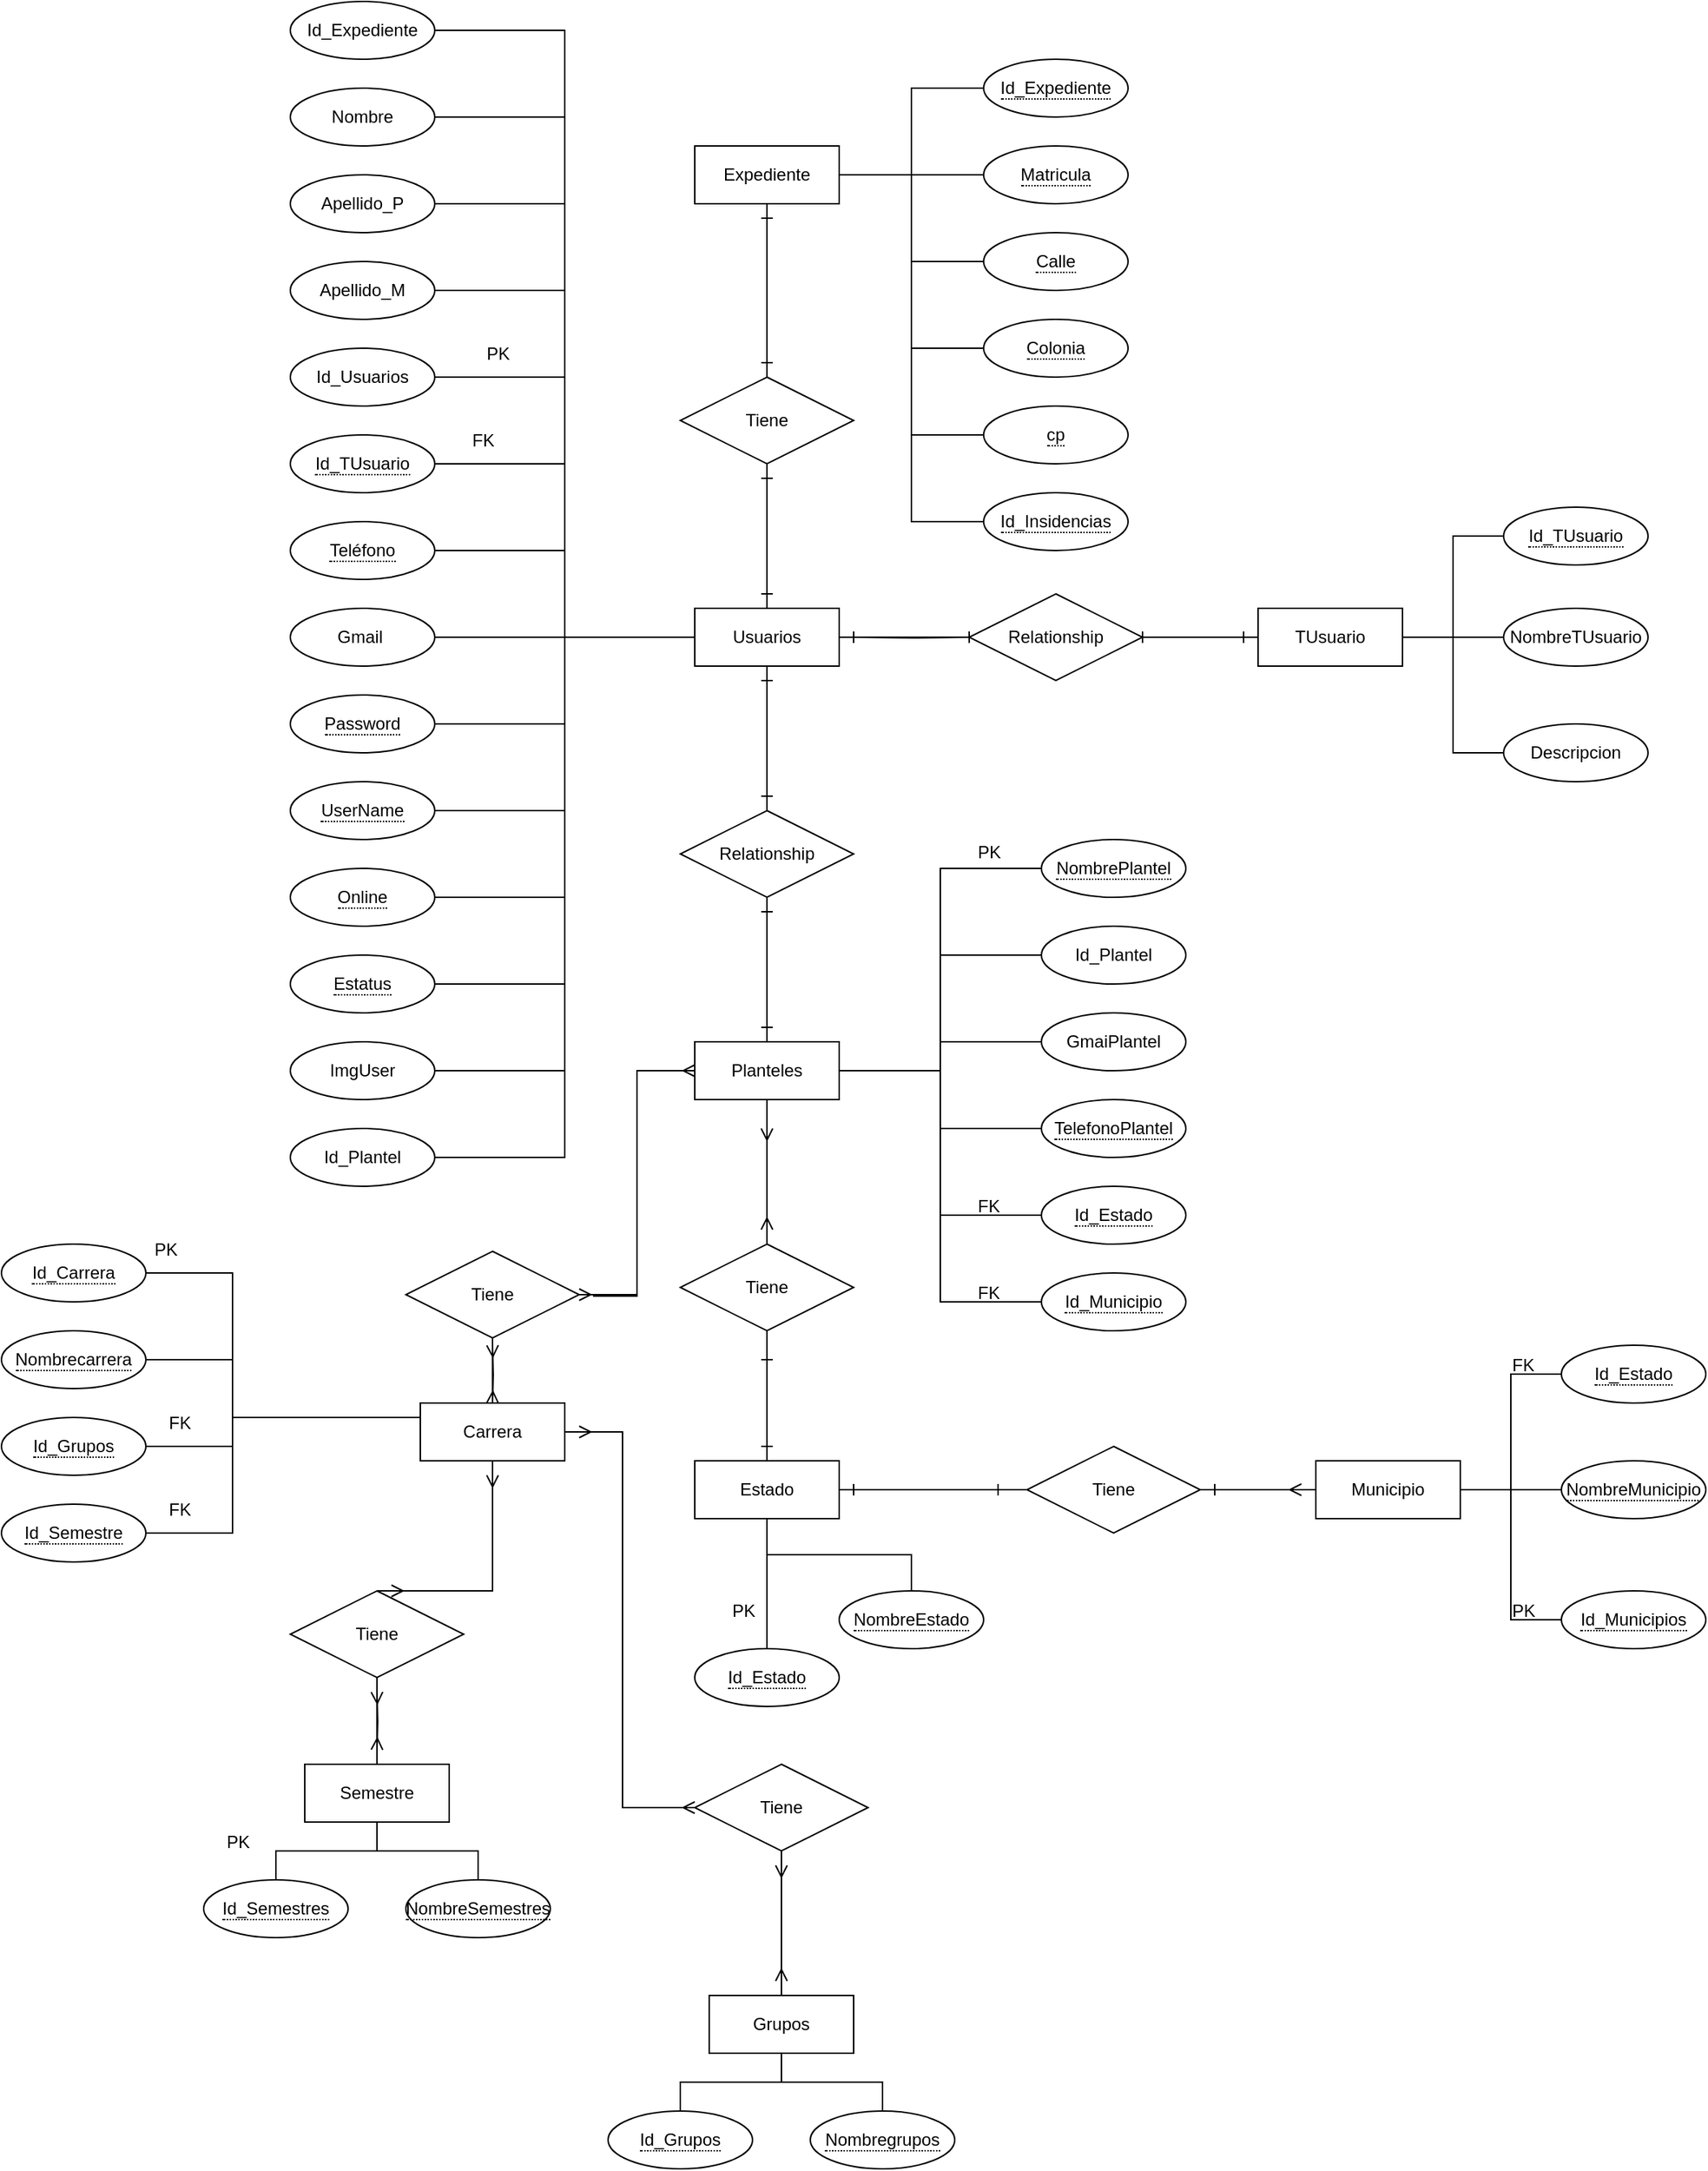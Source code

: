 <mxfile version="22.0.2" type="github">
  <diagram id="R2lEEEUBdFMjLlhIrx00" name="Page-1">
    <mxGraphModel dx="3623" dy="1730" grid="1" gridSize="10" guides="1" tooltips="1" connect="1" arrows="1" fold="1" page="1" pageScale="1" pageWidth="850" pageHeight="1100" math="0" shadow="0" extFonts="Permanent Marker^https://fonts.googleapis.com/css?family=Permanent+Marker">
      <root>
        <mxCell id="0" />
        <mxCell id="1" parent="0" />
        <mxCell id="tC5jLsH4SCuJcFcOVSy3-44" style="edgeStyle=orthogonalEdgeStyle;rounded=0;orthogonalLoop=1;jettySize=auto;html=1;entryX=0;entryY=0.5;entryDx=0;entryDy=0;endArrow=baseDash;endFill=0;startArrow=baseDash;startFill=0;" edge="1" parent="1" target="tC5jLsH4SCuJcFcOVSy3-26">
          <mxGeometry relative="1" as="geometry">
            <mxPoint x="430" y="500" as="sourcePoint" />
          </mxGeometry>
        </mxCell>
        <mxCell id="tC5jLsH4SCuJcFcOVSy3-46" style="edgeStyle=orthogonalEdgeStyle;rounded=0;orthogonalLoop=1;jettySize=auto;html=1;entryX=0;entryY=0.5;entryDx=0;entryDy=0;endArrow=none;endFill=0;" edge="1" parent="1" source="K00CrV7T1o0l6NC6eCEu-1" target="tC5jLsH4SCuJcFcOVSy3-26">
          <mxGeometry relative="1" as="geometry" />
        </mxCell>
        <mxCell id="tC5jLsH4SCuJcFcOVSy3-75" style="edgeStyle=orthogonalEdgeStyle;rounded=0;orthogonalLoop=1;jettySize=auto;html=1;endArrow=baseDash;endFill=0;startArrow=baseDash;startFill=0;" edge="1" parent="1">
          <mxGeometry relative="1" as="geometry">
            <mxPoint x="370" y="610" as="targetPoint" />
            <mxPoint x="370" y="530" as="sourcePoint" />
          </mxGeometry>
        </mxCell>
        <mxCell id="tC5jLsH4SCuJcFcOVSy3-76" style="edgeStyle=orthogonalEdgeStyle;rounded=0;orthogonalLoop=1;jettySize=auto;html=1;entryX=0.5;entryY=0;entryDx=0;entryDy=0;endArrow=none;endFill=0;" edge="1" parent="1" source="K00CrV7T1o0l6NC6eCEu-1" target="tC5jLsH4SCuJcFcOVSy3-57">
          <mxGeometry relative="1" as="geometry" />
        </mxCell>
        <mxCell id="K00CrV7T1o0l6NC6eCEu-1" value="Usuarios" style="whiteSpace=wrap;html=1;align=center;" parent="1" vertex="1">
          <mxGeometry x="320" y="480" width="100" height="40" as="geometry" />
        </mxCell>
        <mxCell id="tC5jLsH4SCuJcFcOVSy3-18" style="edgeStyle=orthogonalEdgeStyle;rounded=0;orthogonalLoop=1;jettySize=auto;html=1;entryX=0;entryY=0.5;entryDx=0;entryDy=0;endArrow=none;endFill=0;" edge="1" parent="1" source="K00CrV7T1o0l6NC6eCEu-5" target="K00CrV7T1o0l6NC6eCEu-1">
          <mxGeometry relative="1" as="geometry" />
        </mxCell>
        <mxCell id="K00CrV7T1o0l6NC6eCEu-5" value="Nombre" style="ellipse;whiteSpace=wrap;html=1;align=center;" parent="1" vertex="1">
          <mxGeometry x="40" y="120" width="100" height="40" as="geometry" />
        </mxCell>
        <mxCell id="tC5jLsH4SCuJcFcOVSy3-10" style="edgeStyle=orthogonalEdgeStyle;rounded=0;orthogonalLoop=1;jettySize=auto;html=1;entryX=0;entryY=0.5;entryDx=0;entryDy=0;endArrow=none;endFill=0;" edge="1" parent="1" source="K00CrV7T1o0l6NC6eCEu-6" target="K00CrV7T1o0l6NC6eCEu-1">
          <mxGeometry relative="1" as="geometry" />
        </mxCell>
        <mxCell id="K00CrV7T1o0l6NC6eCEu-6" value="Apellido_M" style="ellipse;whiteSpace=wrap;html=1;align=center;" parent="1" vertex="1">
          <mxGeometry x="40" y="240" width="100" height="40" as="geometry" />
        </mxCell>
        <mxCell id="tC5jLsH4SCuJcFcOVSy3-9" style="edgeStyle=orthogonalEdgeStyle;rounded=0;orthogonalLoop=1;jettySize=auto;html=1;entryX=0;entryY=0.5;entryDx=0;entryDy=0;endArrow=none;endFill=0;" edge="1" parent="1" source="K00CrV7T1o0l6NC6eCEu-7" target="K00CrV7T1o0l6NC6eCEu-1">
          <mxGeometry relative="1" as="geometry" />
        </mxCell>
        <mxCell id="K00CrV7T1o0l6NC6eCEu-7" value="Apellido_P" style="ellipse;whiteSpace=wrap;html=1;align=center;" parent="1" vertex="1">
          <mxGeometry x="40" y="180" width="100" height="40" as="geometry" />
        </mxCell>
        <mxCell id="tC5jLsH4SCuJcFcOVSy3-5" style="edgeStyle=orthogonalEdgeStyle;rounded=0;orthogonalLoop=1;jettySize=auto;html=1;entryX=0;entryY=0.5;entryDx=0;entryDy=0;endArrow=none;endFill=0;" edge="1" parent="1" source="K00CrV7T1o0l6NC6eCEu-8" target="K00CrV7T1o0l6NC6eCEu-1">
          <mxGeometry relative="1" as="geometry" />
        </mxCell>
        <mxCell id="K00CrV7T1o0l6NC6eCEu-8" value="Id_Usuarios" style="ellipse;whiteSpace=wrap;html=1;align=center;" parent="1" vertex="1">
          <mxGeometry x="40" y="300" width="100" height="40" as="geometry" />
        </mxCell>
        <mxCell id="tC5jLsH4SCuJcFcOVSy3-7" style="edgeStyle=orthogonalEdgeStyle;rounded=0;orthogonalLoop=1;jettySize=auto;html=1;entryX=0;entryY=0.5;entryDx=0;entryDy=0;endArrow=none;endFill=0;" edge="1" parent="1" source="K00CrV7T1o0l6NC6eCEu-11" target="K00CrV7T1o0l6NC6eCEu-1">
          <mxGeometry relative="1" as="geometry" />
        </mxCell>
        <mxCell id="K00CrV7T1o0l6NC6eCEu-11" value="&lt;span style=&quot;border-bottom: 1px dotted&quot;&gt;Id_TUsuario&lt;/span&gt;" style="ellipse;whiteSpace=wrap;html=1;align=center;" parent="1" vertex="1">
          <mxGeometry x="40" y="360" width="100" height="40" as="geometry" />
        </mxCell>
        <mxCell id="tC5jLsH4SCuJcFcOVSy3-11" style="edgeStyle=orthogonalEdgeStyle;rounded=0;orthogonalLoop=1;jettySize=auto;html=1;entryX=0;entryY=0.5;entryDx=0;entryDy=0;endArrow=none;endFill=0;" edge="1" parent="1" source="K00CrV7T1o0l6NC6eCEu-12" target="K00CrV7T1o0l6NC6eCEu-1">
          <mxGeometry relative="1" as="geometry" />
        </mxCell>
        <mxCell id="K00CrV7T1o0l6NC6eCEu-12" value="&lt;span style=&quot;border-bottom: 1px dotted&quot;&gt;Teléfono&lt;/span&gt;" style="ellipse;whiteSpace=wrap;html=1;align=center;" parent="1" vertex="1">
          <mxGeometry x="40" y="420" width="100" height="40" as="geometry" />
        </mxCell>
        <mxCell id="tC5jLsH4SCuJcFcOVSy3-13" style="edgeStyle=orthogonalEdgeStyle;rounded=0;orthogonalLoop=1;jettySize=auto;html=1;entryX=0;entryY=0.5;entryDx=0;entryDy=0;endArrow=none;endFill=0;" edge="1" parent="1" source="K00CrV7T1o0l6NC6eCEu-13" target="K00CrV7T1o0l6NC6eCEu-1">
          <mxGeometry relative="1" as="geometry" />
        </mxCell>
        <mxCell id="K00CrV7T1o0l6NC6eCEu-13" value="&lt;span style=&quot;border-bottom: 1px dotted&quot;&gt;Password&lt;/span&gt;" style="ellipse;whiteSpace=wrap;html=1;align=center;" parent="1" vertex="1">
          <mxGeometry x="40" y="540" width="100" height="40" as="geometry" />
        </mxCell>
        <mxCell id="tC5jLsH4SCuJcFcOVSy3-12" style="edgeStyle=orthogonalEdgeStyle;rounded=0;orthogonalLoop=1;jettySize=auto;html=1;entryX=0;entryY=0.5;entryDx=0;entryDy=0;endArrow=none;endFill=0;" edge="1" parent="1" source="K00CrV7T1o0l6NC6eCEu-14" target="K00CrV7T1o0l6NC6eCEu-1">
          <mxGeometry relative="1" as="geometry" />
        </mxCell>
        <mxCell id="K00CrV7T1o0l6NC6eCEu-14" value="Gmail&amp;nbsp;" style="ellipse;whiteSpace=wrap;html=1;align=center;" parent="1" vertex="1">
          <mxGeometry x="40" y="480" width="100" height="40" as="geometry" />
        </mxCell>
        <mxCell id="tC5jLsH4SCuJcFcOVSy3-15" style="edgeStyle=orthogonalEdgeStyle;rounded=0;orthogonalLoop=1;jettySize=auto;html=1;entryX=0;entryY=0.5;entryDx=0;entryDy=0;endArrow=none;endFill=0;" edge="1" parent="1" source="tC5jLsH4SCuJcFcOVSy3-1" target="K00CrV7T1o0l6NC6eCEu-1">
          <mxGeometry relative="1" as="geometry" />
        </mxCell>
        <mxCell id="tC5jLsH4SCuJcFcOVSy3-1" value="&lt;span style=&quot;border-bottom: 1px dotted&quot;&gt;Online&lt;/span&gt;" style="ellipse;whiteSpace=wrap;html=1;align=center;" vertex="1" parent="1">
          <mxGeometry x="40" y="660" width="100" height="40" as="geometry" />
        </mxCell>
        <mxCell id="tC5jLsH4SCuJcFcOVSy3-14" style="edgeStyle=orthogonalEdgeStyle;rounded=0;orthogonalLoop=1;jettySize=auto;html=1;entryX=0;entryY=0.5;entryDx=0;entryDy=0;endArrow=none;endFill=0;" edge="1" parent="1" source="tC5jLsH4SCuJcFcOVSy3-2" target="K00CrV7T1o0l6NC6eCEu-1">
          <mxGeometry relative="1" as="geometry" />
        </mxCell>
        <mxCell id="tC5jLsH4SCuJcFcOVSy3-2" value="&lt;span style=&quot;border-bottom: 1px dotted&quot;&gt;UserName&lt;/span&gt;" style="ellipse;whiteSpace=wrap;html=1;align=center;" vertex="1" parent="1">
          <mxGeometry x="40" y="600" width="100" height="40" as="geometry" />
        </mxCell>
        <mxCell id="tC5jLsH4SCuJcFcOVSy3-16" style="edgeStyle=orthogonalEdgeStyle;rounded=0;orthogonalLoop=1;jettySize=auto;html=1;entryX=0;entryY=0.5;entryDx=0;entryDy=0;endArrow=none;endFill=0;" edge="1" parent="1" source="tC5jLsH4SCuJcFcOVSy3-3" target="K00CrV7T1o0l6NC6eCEu-1">
          <mxGeometry relative="1" as="geometry" />
        </mxCell>
        <mxCell id="tC5jLsH4SCuJcFcOVSy3-3" value="&lt;span style=&quot;border-bottom: 1px dotted&quot;&gt;Estatus&lt;/span&gt;" style="ellipse;whiteSpace=wrap;html=1;align=center;" vertex="1" parent="1">
          <mxGeometry x="40" y="720" width="100" height="40" as="geometry" />
        </mxCell>
        <mxCell id="tC5jLsH4SCuJcFcOVSy3-17" style="edgeStyle=orthogonalEdgeStyle;rounded=0;orthogonalLoop=1;jettySize=auto;html=1;entryX=0;entryY=0.5;entryDx=0;entryDy=0;endArrow=none;endFill=0;" edge="1" parent="1" source="tC5jLsH4SCuJcFcOVSy3-4" target="K00CrV7T1o0l6NC6eCEu-1">
          <mxGeometry relative="1" as="geometry" />
        </mxCell>
        <mxCell id="tC5jLsH4SCuJcFcOVSy3-4" value="ImgUser" style="ellipse;whiteSpace=wrap;html=1;align=center;" vertex="1" parent="1">
          <mxGeometry x="40" y="780" width="100" height="40" as="geometry" />
        </mxCell>
        <mxCell id="tC5jLsH4SCuJcFcOVSy3-6" value="PK" style="text;strokeColor=none;fillColor=none;spacingLeft=4;spacingRight=4;overflow=hidden;rotatable=0;points=[[0,0.5],[1,0.5]];portConstraint=eastwest;fontSize=12;whiteSpace=wrap;html=1;" vertex="1" parent="1">
          <mxGeometry x="170" y="290" width="40" height="30" as="geometry" />
        </mxCell>
        <mxCell id="tC5jLsH4SCuJcFcOVSy3-8" value="FK" style="text;strokeColor=none;fillColor=none;spacingLeft=4;spacingRight=4;overflow=hidden;rotatable=0;points=[[0,0.5],[1,0.5]];portConstraint=eastwest;fontSize=12;whiteSpace=wrap;html=1;" vertex="1" parent="1">
          <mxGeometry x="160" y="350" width="40" height="30" as="geometry" />
        </mxCell>
        <mxCell id="tC5jLsH4SCuJcFcOVSy3-52" style="edgeStyle=orthogonalEdgeStyle;rounded=0;orthogonalLoop=1;jettySize=auto;html=1;endArrow=none;endFill=0;" edge="1" parent="1" source="tC5jLsH4SCuJcFcOVSy3-19">
          <mxGeometry relative="1" as="geometry">
            <mxPoint x="630" y="500" as="targetPoint" />
          </mxGeometry>
        </mxCell>
        <mxCell id="tC5jLsH4SCuJcFcOVSy3-19" value="TUsuario" style="whiteSpace=wrap;html=1;align=center;" vertex="1" parent="1">
          <mxGeometry x="710" y="480" width="100" height="40" as="geometry" />
        </mxCell>
        <mxCell id="tC5jLsH4SCuJcFcOVSy3-53" style="edgeStyle=orthogonalEdgeStyle;rounded=0;orthogonalLoop=1;jettySize=auto;html=1;entryX=1;entryY=0.5;entryDx=0;entryDy=0;endArrow=none;endFill=0;" edge="1" parent="1" source="tC5jLsH4SCuJcFcOVSy3-20" target="tC5jLsH4SCuJcFcOVSy3-19">
          <mxGeometry relative="1" as="geometry" />
        </mxCell>
        <mxCell id="tC5jLsH4SCuJcFcOVSy3-20" value="&lt;span style=&quot;border-bottom: 1px dotted&quot;&gt;Id_TUsuario&lt;/span&gt;" style="ellipse;whiteSpace=wrap;html=1;align=center;" vertex="1" parent="1">
          <mxGeometry x="880" y="410" width="100" height="40" as="geometry" />
        </mxCell>
        <mxCell id="tC5jLsH4SCuJcFcOVSy3-56" style="edgeStyle=orthogonalEdgeStyle;rounded=0;orthogonalLoop=1;jettySize=auto;html=1;entryX=1;entryY=0.5;entryDx=0;entryDy=0;endArrow=none;endFill=0;" edge="1" parent="1" source="tC5jLsH4SCuJcFcOVSy3-21" target="tC5jLsH4SCuJcFcOVSy3-19">
          <mxGeometry relative="1" as="geometry" />
        </mxCell>
        <mxCell id="tC5jLsH4SCuJcFcOVSy3-21" value="Descripcion" style="ellipse;whiteSpace=wrap;html=1;align=center;" vertex="1" parent="1">
          <mxGeometry x="880" y="560" width="100" height="40" as="geometry" />
        </mxCell>
        <mxCell id="tC5jLsH4SCuJcFcOVSy3-54" style="edgeStyle=orthogonalEdgeStyle;rounded=0;orthogonalLoop=1;jettySize=auto;html=1;endArrow=none;endFill=0;" edge="1" parent="1" source="tC5jLsH4SCuJcFcOVSy3-22">
          <mxGeometry relative="1" as="geometry">
            <mxPoint x="810" y="500" as="targetPoint" />
          </mxGeometry>
        </mxCell>
        <mxCell id="tC5jLsH4SCuJcFcOVSy3-22" value="NombreTUsuario" style="ellipse;whiteSpace=wrap;html=1;align=center;" vertex="1" parent="1">
          <mxGeometry x="880" y="480" width="100" height="40" as="geometry" />
        </mxCell>
        <mxCell id="tC5jLsH4SCuJcFcOVSy3-51" style="edgeStyle=orthogonalEdgeStyle;rounded=0;orthogonalLoop=1;jettySize=auto;html=1;startArrow=baseDash;startFill=0;endArrow=baseDash;endFill=0;" edge="1" parent="1" source="tC5jLsH4SCuJcFcOVSy3-26">
          <mxGeometry relative="1" as="geometry">
            <mxPoint x="700" y="500" as="targetPoint" />
          </mxGeometry>
        </mxCell>
        <mxCell id="tC5jLsH4SCuJcFcOVSy3-26" value="Relationship" style="shape=rhombus;perimeter=rhombusPerimeter;whiteSpace=wrap;html=1;align=center;" vertex="1" parent="1">
          <mxGeometry x="510" y="470" width="120" height="60" as="geometry" />
        </mxCell>
        <mxCell id="tC5jLsH4SCuJcFcOVSy3-31" style="edgeStyle=orthogonalEdgeStyle;rounded=0;orthogonalLoop=1;jettySize=auto;html=1;entryX=0;entryY=0.75;entryDx=0;entryDy=0;endArrow=none;endFill=0;" edge="1" parent="1" source="tC5jLsH4SCuJcFcOVSy3-30" target="K00CrV7T1o0l6NC6eCEu-1">
          <mxGeometry relative="1" as="geometry">
            <Array as="points">
              <mxPoint x="230" y="860" />
              <mxPoint x="230" y="500" />
              <mxPoint x="320" y="500" />
            </Array>
          </mxGeometry>
        </mxCell>
        <mxCell id="tC5jLsH4SCuJcFcOVSy3-30" value="Id_Plantel" style="ellipse;whiteSpace=wrap;html=1;align=center;" vertex="1" parent="1">
          <mxGeometry x="40" y="840" width="100" height="40" as="geometry" />
        </mxCell>
        <mxCell id="tC5jLsH4SCuJcFcOVSy3-65" style="edgeStyle=orthogonalEdgeStyle;rounded=0;orthogonalLoop=1;jettySize=auto;html=1;entryX=1;entryY=0.5;entryDx=0;entryDy=0;endArrow=none;endFill=0;" edge="1" parent="1" source="tC5jLsH4SCuJcFcOVSy3-34" target="tC5jLsH4SCuJcFcOVSy3-36">
          <mxGeometry relative="1" as="geometry" />
        </mxCell>
        <mxCell id="tC5jLsH4SCuJcFcOVSy3-34" value="Id_Plantel" style="ellipse;whiteSpace=wrap;html=1;align=center;" vertex="1" parent="1">
          <mxGeometry x="560" y="700" width="100" height="40" as="geometry" />
        </mxCell>
        <mxCell id="tC5jLsH4SCuJcFcOVSy3-60" style="edgeStyle=orthogonalEdgeStyle;rounded=0;orthogonalLoop=1;jettySize=auto;html=1;entryX=0.5;entryY=1;entryDx=0;entryDy=0;endArrow=none;endFill=0;" edge="1" parent="1" source="tC5jLsH4SCuJcFcOVSy3-36" target="tC5jLsH4SCuJcFcOVSy3-57">
          <mxGeometry relative="1" as="geometry" />
        </mxCell>
        <mxCell id="tC5jLsH4SCuJcFcOVSy3-79" style="edgeStyle=orthogonalEdgeStyle;rounded=0;orthogonalLoop=1;jettySize=auto;html=1;endArrow=ERmany;endFill=0;startArrow=ERmany;startFill=0;" edge="1" parent="1">
          <mxGeometry relative="1" as="geometry">
            <mxPoint x="370" y="910" as="targetPoint" />
            <mxPoint x="370" y="840" as="sourcePoint" />
          </mxGeometry>
        </mxCell>
        <mxCell id="tC5jLsH4SCuJcFcOVSy3-36" value="Planteles" style="whiteSpace=wrap;html=1;align=center;" vertex="1" parent="1">
          <mxGeometry x="320" y="780" width="100" height="40" as="geometry" />
        </mxCell>
        <mxCell id="tC5jLsH4SCuJcFcOVSy3-66" style="edgeStyle=orthogonalEdgeStyle;rounded=0;orthogonalLoop=1;jettySize=auto;html=1;entryX=1;entryY=0.5;entryDx=0;entryDy=0;endArrow=none;endFill=0;" edge="1" parent="1" source="tC5jLsH4SCuJcFcOVSy3-37" target="tC5jLsH4SCuJcFcOVSy3-36">
          <mxGeometry relative="1" as="geometry" />
        </mxCell>
        <mxCell id="tC5jLsH4SCuJcFcOVSy3-37" value="GmaiPlantel" style="ellipse;whiteSpace=wrap;html=1;align=center;" vertex="1" parent="1">
          <mxGeometry x="560" y="760" width="100" height="40" as="geometry" />
        </mxCell>
        <mxCell id="tC5jLsH4SCuJcFcOVSy3-63" style="edgeStyle=orthogonalEdgeStyle;rounded=0;orthogonalLoop=1;jettySize=auto;html=1;entryX=1;entryY=0.5;entryDx=0;entryDy=0;endArrow=none;endFill=0;" edge="1" parent="1" source="tC5jLsH4SCuJcFcOVSy3-38" target="tC5jLsH4SCuJcFcOVSy3-36">
          <mxGeometry relative="1" as="geometry" />
        </mxCell>
        <mxCell id="tC5jLsH4SCuJcFcOVSy3-38" value="&lt;span style=&quot;border-bottom: 1px dotted&quot;&gt;NombrePlantel&lt;/span&gt;" style="ellipse;whiteSpace=wrap;html=1;align=center;" vertex="1" parent="1">
          <mxGeometry x="560" y="640" width="100" height="40" as="geometry" />
        </mxCell>
        <mxCell id="tC5jLsH4SCuJcFcOVSy3-67" style="edgeStyle=orthogonalEdgeStyle;rounded=0;orthogonalLoop=1;jettySize=auto;html=1;entryX=1;entryY=0.5;entryDx=0;entryDy=0;endArrow=none;endFill=0;" edge="1" parent="1" source="tC5jLsH4SCuJcFcOVSy3-40" target="tC5jLsH4SCuJcFcOVSy3-36">
          <mxGeometry relative="1" as="geometry" />
        </mxCell>
        <mxCell id="tC5jLsH4SCuJcFcOVSy3-40" value="&lt;span style=&quot;border-bottom: 1px dotted&quot;&gt;TelefonoPlantel&lt;/span&gt;" style="ellipse;whiteSpace=wrap;html=1;align=center;" vertex="1" parent="1">
          <mxGeometry x="560" y="820" width="100" height="40" as="geometry" />
        </mxCell>
        <mxCell id="tC5jLsH4SCuJcFcOVSy3-68" style="edgeStyle=orthogonalEdgeStyle;rounded=0;orthogonalLoop=1;jettySize=auto;html=1;entryX=1;entryY=0.5;entryDx=0;entryDy=0;endArrow=none;endFill=0;" edge="1" parent="1" source="tC5jLsH4SCuJcFcOVSy3-41" target="tC5jLsH4SCuJcFcOVSy3-36">
          <mxGeometry relative="1" as="geometry" />
        </mxCell>
        <mxCell id="tC5jLsH4SCuJcFcOVSy3-41" value="&lt;span style=&quot;border-bottom: 1px dotted&quot;&gt;Id_Estado&lt;/span&gt;" style="ellipse;whiteSpace=wrap;html=1;align=center;" vertex="1" parent="1">
          <mxGeometry x="560" y="880" width="100" height="40" as="geometry" />
        </mxCell>
        <mxCell id="tC5jLsH4SCuJcFcOVSy3-69" style="edgeStyle=orthogonalEdgeStyle;rounded=0;orthogonalLoop=1;jettySize=auto;html=1;entryX=1;entryY=0.5;entryDx=0;entryDy=0;endArrow=none;endFill=0;" edge="1" parent="1" source="tC5jLsH4SCuJcFcOVSy3-42" target="tC5jLsH4SCuJcFcOVSy3-36">
          <mxGeometry relative="1" as="geometry" />
        </mxCell>
        <mxCell id="tC5jLsH4SCuJcFcOVSy3-42" value="&lt;span style=&quot;border-bottom: 1px dotted&quot;&gt;Id_Municipio&lt;/span&gt;" style="ellipse;whiteSpace=wrap;html=1;align=center;" vertex="1" parent="1">
          <mxGeometry x="560" y="940" width="100" height="40" as="geometry" />
        </mxCell>
        <mxCell id="tC5jLsH4SCuJcFcOVSy3-59" style="edgeStyle=orthogonalEdgeStyle;rounded=0;orthogonalLoop=1;jettySize=auto;html=1;startArrow=baseDash;startFill=0;endArrow=baseDash;endFill=0;" edge="1" parent="1">
          <mxGeometry relative="1" as="geometry">
            <mxPoint x="370" y="690" as="sourcePoint" />
            <mxPoint x="370" y="770" as="targetPoint" />
          </mxGeometry>
        </mxCell>
        <mxCell id="tC5jLsH4SCuJcFcOVSy3-57" value="Relationship" style="shape=rhombus;perimeter=rhombusPerimeter;whiteSpace=wrap;html=1;align=center;" vertex="1" parent="1">
          <mxGeometry x="310" y="620" width="120" height="60" as="geometry" />
        </mxCell>
        <mxCell id="tC5jLsH4SCuJcFcOVSy3-70" value="FK" style="text;strokeColor=none;fillColor=none;spacingLeft=4;spacingRight=4;overflow=hidden;rotatable=0;points=[[0,0.5],[1,0.5]];portConstraint=eastwest;fontSize=12;whiteSpace=wrap;html=1;" vertex="1" parent="1">
          <mxGeometry x="510" y="940" width="40" height="30" as="geometry" />
        </mxCell>
        <mxCell id="tC5jLsH4SCuJcFcOVSy3-71" value="FK" style="text;strokeColor=none;fillColor=none;spacingLeft=4;spacingRight=4;overflow=hidden;rotatable=0;points=[[0,0.5],[1,0.5]];portConstraint=eastwest;fontSize=12;whiteSpace=wrap;html=1;" vertex="1" parent="1">
          <mxGeometry x="510" y="880" width="40" height="30" as="geometry" />
        </mxCell>
        <mxCell id="tC5jLsH4SCuJcFcOVSy3-72" value="PK" style="text;strokeColor=none;fillColor=none;spacingLeft=4;spacingRight=4;overflow=hidden;rotatable=0;points=[[0,0.5],[1,0.5]];portConstraint=eastwest;fontSize=12;whiteSpace=wrap;html=1;" vertex="1" parent="1">
          <mxGeometry x="510" y="635" width="40" height="30" as="geometry" />
        </mxCell>
        <mxCell id="tC5jLsH4SCuJcFcOVSy3-82" style="edgeStyle=orthogonalEdgeStyle;rounded=0;orthogonalLoop=1;jettySize=auto;html=1;endArrow=baseDash;endFill=0;startArrow=baseDash;startFill=0;" edge="1" parent="1">
          <mxGeometry relative="1" as="geometry">
            <mxPoint x="370" y="1060" as="sourcePoint" />
            <mxPoint x="370" y="1000" as="targetPoint" />
          </mxGeometry>
        </mxCell>
        <mxCell id="tC5jLsH4SCuJcFcOVSy3-90" style="edgeStyle=orthogonalEdgeStyle;rounded=0;orthogonalLoop=1;jettySize=auto;html=1;endArrow=baseDash;endFill=0;startArrow=baseDash;startFill=0;" edge="1" parent="1">
          <mxGeometry relative="1" as="geometry">
            <mxPoint x="430" y="1090" as="sourcePoint" />
            <mxPoint x="530" y="1090" as="targetPoint" />
          </mxGeometry>
        </mxCell>
        <mxCell id="tC5jLsH4SCuJcFcOVSy3-77" value="Estado" style="whiteSpace=wrap;html=1;align=center;" vertex="1" parent="1">
          <mxGeometry x="320" y="1070" width="100" height="40" as="geometry" />
        </mxCell>
        <mxCell id="tC5jLsH4SCuJcFcOVSy3-80" style="edgeStyle=orthogonalEdgeStyle;rounded=0;orthogonalLoop=1;jettySize=auto;html=1;entryX=0.5;entryY=1;entryDx=0;entryDy=0;endArrow=none;endFill=0;" edge="1" parent="1" source="tC5jLsH4SCuJcFcOVSy3-78" target="tC5jLsH4SCuJcFcOVSy3-36">
          <mxGeometry relative="1" as="geometry" />
        </mxCell>
        <mxCell id="tC5jLsH4SCuJcFcOVSy3-81" style="edgeStyle=orthogonalEdgeStyle;rounded=0;orthogonalLoop=1;jettySize=auto;html=1;entryX=0.5;entryY=0;entryDx=0;entryDy=0;endArrow=none;endFill=0;" edge="1" parent="1" source="tC5jLsH4SCuJcFcOVSy3-78" target="tC5jLsH4SCuJcFcOVSy3-77">
          <mxGeometry relative="1" as="geometry" />
        </mxCell>
        <mxCell id="tC5jLsH4SCuJcFcOVSy3-78" value="Tiene" style="shape=rhombus;perimeter=rhombusPerimeter;whiteSpace=wrap;html=1;align=center;" vertex="1" parent="1">
          <mxGeometry x="310" y="920" width="120" height="60" as="geometry" />
        </mxCell>
        <mxCell id="tC5jLsH4SCuJcFcOVSy3-87" style="edgeStyle=orthogonalEdgeStyle;rounded=0;orthogonalLoop=1;jettySize=auto;html=1;entryX=0.5;entryY=1;entryDx=0;entryDy=0;endArrow=none;endFill=0;" edge="1" parent="1" source="tC5jLsH4SCuJcFcOVSy3-83" target="tC5jLsH4SCuJcFcOVSy3-77">
          <mxGeometry relative="1" as="geometry" />
        </mxCell>
        <mxCell id="tC5jLsH4SCuJcFcOVSy3-83" value="&lt;span style=&quot;border-bottom: 1px dotted&quot;&gt;NombreEstado&lt;/span&gt;" style="ellipse;whiteSpace=wrap;html=1;align=center;" vertex="1" parent="1">
          <mxGeometry x="420" y="1160" width="100" height="40" as="geometry" />
        </mxCell>
        <mxCell id="tC5jLsH4SCuJcFcOVSy3-86" style="edgeStyle=orthogonalEdgeStyle;rounded=0;orthogonalLoop=1;jettySize=auto;html=1;entryX=0.5;entryY=1;entryDx=0;entryDy=0;endArrow=none;endFill=0;" edge="1" parent="1" source="tC5jLsH4SCuJcFcOVSy3-84" target="tC5jLsH4SCuJcFcOVSy3-77">
          <mxGeometry relative="1" as="geometry" />
        </mxCell>
        <mxCell id="tC5jLsH4SCuJcFcOVSy3-84" value="&lt;span style=&quot;border-bottom: 1px dotted&quot;&gt;Id_Estado&lt;/span&gt;" style="ellipse;whiteSpace=wrap;html=1;align=center;" vertex="1" parent="1">
          <mxGeometry x="320" y="1200" width="100" height="40" as="geometry" />
        </mxCell>
        <mxCell id="tC5jLsH4SCuJcFcOVSy3-89" style="edgeStyle=orthogonalEdgeStyle;rounded=0;orthogonalLoop=1;jettySize=auto;html=1;entryX=1;entryY=0.5;entryDx=0;entryDy=0;endArrow=none;endFill=0;" edge="1" parent="1" source="tC5jLsH4SCuJcFcOVSy3-88" target="tC5jLsH4SCuJcFcOVSy3-77">
          <mxGeometry relative="1" as="geometry" />
        </mxCell>
        <mxCell id="tC5jLsH4SCuJcFcOVSy3-103" style="edgeStyle=orthogonalEdgeStyle;rounded=0;orthogonalLoop=1;jettySize=auto;html=1;entryX=0;entryY=0.5;entryDx=0;entryDy=0;endArrow=none;endFill=0;" edge="1" parent="1" source="tC5jLsH4SCuJcFcOVSy3-88" target="tC5jLsH4SCuJcFcOVSy3-91">
          <mxGeometry relative="1" as="geometry" />
        </mxCell>
        <mxCell id="tC5jLsH4SCuJcFcOVSy3-104" style="edgeStyle=orthogonalEdgeStyle;rounded=0;orthogonalLoop=1;jettySize=auto;html=1;endArrow=ERmany;endFill=0;startArrow=baseDash;startFill=0;" edge="1" parent="1">
          <mxGeometry relative="1" as="geometry">
            <mxPoint x="740" y="1090" as="targetPoint" />
            <mxPoint x="680" y="1090" as="sourcePoint" />
          </mxGeometry>
        </mxCell>
        <mxCell id="tC5jLsH4SCuJcFcOVSy3-88" value="Tiene" style="shape=rhombus;perimeter=rhombusPerimeter;whiteSpace=wrap;html=1;align=center;" vertex="1" parent="1">
          <mxGeometry x="550" y="1060" width="120" height="60" as="geometry" />
        </mxCell>
        <mxCell id="tC5jLsH4SCuJcFcOVSy3-91" value="Municipio" style="whiteSpace=wrap;html=1;align=center;" vertex="1" parent="1">
          <mxGeometry x="750" y="1070" width="100" height="40" as="geometry" />
        </mxCell>
        <mxCell id="tC5jLsH4SCuJcFcOVSy3-98" style="edgeStyle=orthogonalEdgeStyle;rounded=0;orthogonalLoop=1;jettySize=auto;html=1;entryX=1;entryY=0.5;entryDx=0;entryDy=0;endArrow=none;endFill=0;" edge="1" parent="1" source="tC5jLsH4SCuJcFcOVSy3-93" target="tC5jLsH4SCuJcFcOVSy3-91">
          <mxGeometry relative="1" as="geometry" />
        </mxCell>
        <mxCell id="tC5jLsH4SCuJcFcOVSy3-93" value="&lt;span style=&quot;border-bottom: 1px dotted&quot;&gt;Id_Municipios&lt;/span&gt;" style="ellipse;whiteSpace=wrap;html=1;align=center;" vertex="1" parent="1">
          <mxGeometry x="920" y="1160" width="100" height="40" as="geometry" />
        </mxCell>
        <mxCell id="tC5jLsH4SCuJcFcOVSy3-97" style="edgeStyle=orthogonalEdgeStyle;rounded=0;orthogonalLoop=1;jettySize=auto;html=1;entryX=1;entryY=0.5;entryDx=0;entryDy=0;endArrow=none;endFill=0;" edge="1" parent="1" source="tC5jLsH4SCuJcFcOVSy3-94" target="tC5jLsH4SCuJcFcOVSy3-91">
          <mxGeometry relative="1" as="geometry" />
        </mxCell>
        <mxCell id="tC5jLsH4SCuJcFcOVSy3-94" value="&lt;span style=&quot;border-bottom: 1px dotted&quot;&gt;NombreMunicipio&lt;/span&gt;" style="ellipse;whiteSpace=wrap;html=1;align=center;" vertex="1" parent="1">
          <mxGeometry x="920" y="1070" width="100" height="40" as="geometry" />
        </mxCell>
        <mxCell id="tC5jLsH4SCuJcFcOVSy3-96" style="edgeStyle=orthogonalEdgeStyle;rounded=0;orthogonalLoop=1;jettySize=auto;html=1;entryX=1;entryY=0.5;entryDx=0;entryDy=0;endArrow=none;endFill=0;" edge="1" parent="1" source="tC5jLsH4SCuJcFcOVSy3-95" target="tC5jLsH4SCuJcFcOVSy3-91">
          <mxGeometry relative="1" as="geometry" />
        </mxCell>
        <mxCell id="tC5jLsH4SCuJcFcOVSy3-95" value="&lt;span style=&quot;border-bottom: 1px dotted&quot;&gt;Id_Estado&lt;/span&gt;" style="ellipse;whiteSpace=wrap;html=1;align=center;" vertex="1" parent="1">
          <mxGeometry x="920" y="990" width="100" height="40" as="geometry" />
        </mxCell>
        <mxCell id="tC5jLsH4SCuJcFcOVSy3-99" value="FK" style="text;strokeColor=none;fillColor=none;spacingLeft=4;spacingRight=4;overflow=hidden;rotatable=0;points=[[0,0.5],[1,0.5]];portConstraint=eastwest;fontSize=12;whiteSpace=wrap;html=1;" vertex="1" parent="1">
          <mxGeometry x="880" y="990" width="40" height="30" as="geometry" />
        </mxCell>
        <mxCell id="tC5jLsH4SCuJcFcOVSy3-100" value="PK" style="text;strokeColor=none;fillColor=none;spacingLeft=4;spacingRight=4;overflow=hidden;rotatable=0;points=[[0,0.5],[1,0.5]];portConstraint=eastwest;fontSize=12;whiteSpace=wrap;html=1;" vertex="1" parent="1">
          <mxGeometry x="880" y="1160" width="40" height="30" as="geometry" />
        </mxCell>
        <mxCell id="tC5jLsH4SCuJcFcOVSy3-101" value="PK" style="text;strokeColor=none;fillColor=none;spacingLeft=4;spacingRight=4;overflow=hidden;rotatable=0;points=[[0,0.5],[1,0.5]];portConstraint=eastwest;fontSize=12;whiteSpace=wrap;html=1;" vertex="1" parent="1">
          <mxGeometry x="340" y="1160" width="40" height="30" as="geometry" />
        </mxCell>
        <mxCell id="tC5jLsH4SCuJcFcOVSy3-143" style="edgeStyle=orthogonalEdgeStyle;rounded=0;orthogonalLoop=1;jettySize=auto;html=1;entryX=0.5;entryY=1;entryDx=0;entryDy=0;endArrow=none;endFill=0;" edge="1" parent="1" source="tC5jLsH4SCuJcFcOVSy3-105" target="tC5jLsH4SCuJcFcOVSy3-140">
          <mxGeometry relative="1" as="geometry" />
        </mxCell>
        <mxCell id="tC5jLsH4SCuJcFcOVSy3-144" style="edgeStyle=orthogonalEdgeStyle;rounded=0;orthogonalLoop=1;jettySize=auto;html=1;endArrow=ERmany;endFill=0;startArrow=ERmany;startFill=0;" edge="1" parent="1">
          <mxGeometry relative="1" as="geometry">
            <mxPoint x="180" y="1030" as="sourcePoint" />
            <mxPoint x="180" y="990" as="targetPoint" />
          </mxGeometry>
        </mxCell>
        <mxCell id="tC5jLsH4SCuJcFcOVSy3-160" style="edgeStyle=orthogonalEdgeStyle;rounded=0;orthogonalLoop=1;jettySize=auto;html=1;entryX=0;entryY=0.5;entryDx=0;entryDy=0;endArrow=none;endFill=0;" edge="1" parent="1" source="tC5jLsH4SCuJcFcOVSy3-105" target="tC5jLsH4SCuJcFcOVSy3-159">
          <mxGeometry relative="1" as="geometry">
            <Array as="points">
              <mxPoint x="270" y="1050" />
              <mxPoint x="270" y="1310" />
            </Array>
          </mxGeometry>
        </mxCell>
        <mxCell id="tC5jLsH4SCuJcFcOVSy3-167" style="edgeStyle=orthogonalEdgeStyle;rounded=0;orthogonalLoop=1;jettySize=auto;html=1;endArrow=ERmany;endFill=0;startArrow=ERmany;startFill=0;" edge="1" parent="1">
          <mxGeometry relative="1" as="geometry">
            <mxPoint x="240" y="1050" as="sourcePoint" />
            <mxPoint x="320" y="1310" as="targetPoint" />
            <Array as="points">
              <mxPoint x="270" y="1050" />
              <mxPoint x="270" y="1310" />
            </Array>
          </mxGeometry>
        </mxCell>
        <mxCell id="tC5jLsH4SCuJcFcOVSy3-105" value="Carrera" style="whiteSpace=wrap;html=1;align=center;" vertex="1" parent="1">
          <mxGeometry x="130" y="1030" width="100" height="40" as="geometry" />
        </mxCell>
        <mxCell id="tC5jLsH4SCuJcFcOVSy3-112" style="edgeStyle=orthogonalEdgeStyle;rounded=0;orthogonalLoop=1;jettySize=auto;html=1;entryX=0;entryY=0.5;entryDx=0;entryDy=0;endArrow=none;endFill=0;" edge="1" parent="1" source="tC5jLsH4SCuJcFcOVSy3-106" target="tC5jLsH4SCuJcFcOVSy3-105">
          <mxGeometry relative="1" as="geometry">
            <Array as="points">
              <mxPoint y="1060" />
              <mxPoint y="1040" />
            </Array>
          </mxGeometry>
        </mxCell>
        <mxCell id="tC5jLsH4SCuJcFcOVSy3-106" value="&lt;span style=&quot;border-bottom: 1px dotted&quot;&gt;Id_Grupos&lt;/span&gt;" style="ellipse;whiteSpace=wrap;html=1;align=center;" vertex="1" parent="1">
          <mxGeometry x="-160" y="1040" width="100" height="40" as="geometry" />
        </mxCell>
        <mxCell id="tC5jLsH4SCuJcFcOVSy3-111" style="edgeStyle=orthogonalEdgeStyle;rounded=0;orthogonalLoop=1;jettySize=auto;html=1;entryX=0;entryY=0.5;entryDx=0;entryDy=0;endArrow=none;endFill=0;exitX=1;exitY=0.5;exitDx=0;exitDy=0;" edge="1" parent="1" source="tC5jLsH4SCuJcFcOVSy3-107" target="tC5jLsH4SCuJcFcOVSy3-105">
          <mxGeometry relative="1" as="geometry">
            <Array as="points">
              <mxPoint y="1000" />
              <mxPoint y="1040" />
            </Array>
          </mxGeometry>
        </mxCell>
        <mxCell id="tC5jLsH4SCuJcFcOVSy3-107" value="&lt;span style=&quot;border-bottom: 1px dotted&quot;&gt;Nombrecarrera&lt;/span&gt;" style="ellipse;whiteSpace=wrap;html=1;align=center;" vertex="1" parent="1">
          <mxGeometry x="-160" y="980" width="100" height="40" as="geometry" />
        </mxCell>
        <mxCell id="tC5jLsH4SCuJcFcOVSy3-110" style="edgeStyle=orthogonalEdgeStyle;rounded=0;orthogonalLoop=1;jettySize=auto;html=1;entryX=0;entryY=0.5;entryDx=0;entryDy=0;endArrow=none;endFill=0;" edge="1" parent="1" source="tC5jLsH4SCuJcFcOVSy3-108" target="tC5jLsH4SCuJcFcOVSy3-105">
          <mxGeometry relative="1" as="geometry">
            <Array as="points">
              <mxPoint y="940" />
              <mxPoint y="1040" />
            </Array>
          </mxGeometry>
        </mxCell>
        <mxCell id="tC5jLsH4SCuJcFcOVSy3-108" value="&lt;span style=&quot;border-bottom: 1px dotted&quot;&gt;Id_Carrera&lt;/span&gt;" style="ellipse;whiteSpace=wrap;html=1;align=center;" vertex="1" parent="1">
          <mxGeometry x="-160" y="920" width="100" height="40" as="geometry" />
        </mxCell>
        <mxCell id="tC5jLsH4SCuJcFcOVSy3-113" style="edgeStyle=orthogonalEdgeStyle;rounded=0;orthogonalLoop=1;jettySize=auto;html=1;entryX=0;entryY=0.5;entryDx=0;entryDy=0;endArrow=none;endFill=0;exitX=1;exitY=0.5;exitDx=0;exitDy=0;" edge="1" parent="1" source="tC5jLsH4SCuJcFcOVSy3-109" target="tC5jLsH4SCuJcFcOVSy3-105">
          <mxGeometry relative="1" as="geometry">
            <Array as="points">
              <mxPoint y="1120" />
              <mxPoint y="1040" />
            </Array>
          </mxGeometry>
        </mxCell>
        <mxCell id="tC5jLsH4SCuJcFcOVSy3-109" value="&lt;span style=&quot;border-bottom: 1px dotted&quot;&gt;Id_Semestre&lt;/span&gt;" style="ellipse;whiteSpace=wrap;html=1;align=center;" vertex="1" parent="1">
          <mxGeometry x="-160" y="1100" width="100" height="40" as="geometry" />
        </mxCell>
        <mxCell id="tC5jLsH4SCuJcFcOVSy3-141" style="edgeStyle=orthogonalEdgeStyle;rounded=0;orthogonalLoop=1;jettySize=auto;html=1;entryX=0;entryY=0.5;entryDx=0;entryDy=0;endArrow=none;endFill=0;" edge="1" parent="1" source="tC5jLsH4SCuJcFcOVSy3-140" target="tC5jLsH4SCuJcFcOVSy3-36">
          <mxGeometry relative="1" as="geometry" />
        </mxCell>
        <mxCell id="tC5jLsH4SCuJcFcOVSy3-142" style="edgeStyle=orthogonalEdgeStyle;rounded=0;orthogonalLoop=1;jettySize=auto;html=1;endArrow=ERmany;endFill=0;startArrow=ERmany;startFill=0;" edge="1" parent="1">
          <mxGeometry relative="1" as="geometry">
            <mxPoint x="240" y="955" as="sourcePoint" />
            <mxPoint x="320" y="800" as="targetPoint" />
            <Array as="points">
              <mxPoint x="250" y="955" />
              <mxPoint x="250" y="956" />
              <mxPoint x="280" y="956" />
              <mxPoint x="280" y="800" />
            </Array>
          </mxGeometry>
        </mxCell>
        <mxCell id="tC5jLsH4SCuJcFcOVSy3-140" value="Tiene" style="shape=rhombus;perimeter=rhombusPerimeter;whiteSpace=wrap;html=1;align=center;" vertex="1" parent="1">
          <mxGeometry x="120" y="925" width="120" height="60" as="geometry" />
        </mxCell>
        <mxCell id="tC5jLsH4SCuJcFcOVSy3-145" value="FK" style="text;strokeColor=none;fillColor=none;spacingLeft=4;spacingRight=4;overflow=hidden;rotatable=0;points=[[0,0.5],[1,0.5]];portConstraint=eastwest;fontSize=12;whiteSpace=wrap;html=1;" vertex="1" parent="1">
          <mxGeometry x="-50" y="1090" width="40" height="30" as="geometry" />
        </mxCell>
        <mxCell id="tC5jLsH4SCuJcFcOVSy3-146" value="FK" style="text;strokeColor=none;fillColor=none;spacingLeft=4;spacingRight=4;overflow=hidden;rotatable=0;points=[[0,0.5],[1,0.5]];portConstraint=eastwest;fontSize=12;whiteSpace=wrap;html=1;" vertex="1" parent="1">
          <mxGeometry x="-50" y="1030" width="40" height="30" as="geometry" />
        </mxCell>
        <mxCell id="tC5jLsH4SCuJcFcOVSy3-147" value="PK" style="text;strokeColor=none;fillColor=none;spacingLeft=4;spacingRight=4;overflow=hidden;rotatable=0;points=[[0,0.5],[1,0.5]];portConstraint=eastwest;fontSize=12;whiteSpace=wrap;html=1;" vertex="1" parent="1">
          <mxGeometry x="-60" y="910" width="40" height="30" as="geometry" />
        </mxCell>
        <mxCell id="tC5jLsH4SCuJcFcOVSy3-156" style="edgeStyle=orthogonalEdgeStyle;rounded=0;orthogonalLoop=1;jettySize=auto;html=1;entryX=0.5;entryY=1;entryDx=0;entryDy=0;endArrow=none;endFill=0;" edge="1" parent="1" source="tC5jLsH4SCuJcFcOVSy3-148" target="tC5jLsH4SCuJcFcOVSy3-105">
          <mxGeometry relative="1" as="geometry">
            <Array as="points">
              <mxPoint x="180" y="1160" />
            </Array>
          </mxGeometry>
        </mxCell>
        <mxCell id="tC5jLsH4SCuJcFcOVSy3-157" style="edgeStyle=orthogonalEdgeStyle;rounded=0;orthogonalLoop=1;jettySize=auto;html=1;startArrow=ERmany;startFill=0;endArrow=ERmany;endFill=0;" edge="1" parent="1">
          <mxGeometry relative="1" as="geometry">
            <mxPoint x="110" y="1160" as="sourcePoint" />
            <mxPoint x="180" y="1080" as="targetPoint" />
            <Array as="points">
              <mxPoint x="180" y="1160" />
            </Array>
          </mxGeometry>
        </mxCell>
        <mxCell id="tC5jLsH4SCuJcFcOVSy3-148" value="Tiene" style="shape=rhombus;perimeter=rhombusPerimeter;whiteSpace=wrap;html=1;align=center;" vertex="1" parent="1">
          <mxGeometry x="40" y="1160" width="120" height="60" as="geometry" />
        </mxCell>
        <mxCell id="tC5jLsH4SCuJcFcOVSy3-154" style="edgeStyle=orthogonalEdgeStyle;rounded=0;orthogonalLoop=1;jettySize=auto;html=1;entryX=0.5;entryY=1;entryDx=0;entryDy=0;endArrow=none;endFill=0;" edge="1" parent="1" source="tC5jLsH4SCuJcFcOVSy3-149" target="tC5jLsH4SCuJcFcOVSy3-148">
          <mxGeometry relative="1" as="geometry" />
        </mxCell>
        <mxCell id="tC5jLsH4SCuJcFcOVSy3-155" style="edgeStyle=orthogonalEdgeStyle;rounded=0;orthogonalLoop=1;jettySize=auto;html=1;startArrow=ERmany;startFill=0;endArrow=ERmany;endFill=0;" edge="1" parent="1">
          <mxGeometry relative="1" as="geometry">
            <mxPoint x="100" y="1230" as="targetPoint" />
            <mxPoint x="100" y="1270" as="sourcePoint" />
          </mxGeometry>
        </mxCell>
        <mxCell id="tC5jLsH4SCuJcFcOVSy3-149" value="Semestre" style="whiteSpace=wrap;html=1;align=center;" vertex="1" parent="1">
          <mxGeometry x="50" y="1280" width="100" height="40" as="geometry" />
        </mxCell>
        <mxCell id="tC5jLsH4SCuJcFcOVSy3-153" style="edgeStyle=orthogonalEdgeStyle;rounded=0;orthogonalLoop=1;jettySize=auto;html=1;entryX=0.5;entryY=1;entryDx=0;entryDy=0;endArrow=none;endFill=0;" edge="1" parent="1" source="tC5jLsH4SCuJcFcOVSy3-150" target="tC5jLsH4SCuJcFcOVSy3-149">
          <mxGeometry relative="1" as="geometry" />
        </mxCell>
        <mxCell id="tC5jLsH4SCuJcFcOVSy3-150" value="&lt;span style=&quot;border-bottom: 1px dotted&quot;&gt;NombreSemestres&lt;/span&gt;" style="ellipse;whiteSpace=wrap;html=1;align=center;" vertex="1" parent="1">
          <mxGeometry x="120" y="1360" width="100" height="40" as="geometry" />
        </mxCell>
        <mxCell id="tC5jLsH4SCuJcFcOVSy3-152" style="edgeStyle=orthogonalEdgeStyle;rounded=0;orthogonalLoop=1;jettySize=auto;html=1;entryX=0.5;entryY=1;entryDx=0;entryDy=0;endArrow=none;endFill=0;" edge="1" parent="1" source="tC5jLsH4SCuJcFcOVSy3-151" target="tC5jLsH4SCuJcFcOVSy3-149">
          <mxGeometry relative="1" as="geometry" />
        </mxCell>
        <mxCell id="tC5jLsH4SCuJcFcOVSy3-151" value="&lt;span style=&quot;border-bottom: 1px dotted&quot;&gt;Id_Semestres&lt;/span&gt;" style="ellipse;whiteSpace=wrap;html=1;align=center;" vertex="1" parent="1">
          <mxGeometry x="-20" y="1360" width="100" height="40" as="geometry" />
        </mxCell>
        <mxCell id="tC5jLsH4SCuJcFcOVSy3-158" value="PK" style="text;strokeColor=none;fillColor=none;spacingLeft=4;spacingRight=4;overflow=hidden;rotatable=0;points=[[0,0.5],[1,0.5]];portConstraint=eastwest;fontSize=12;whiteSpace=wrap;html=1;" vertex="1" parent="1">
          <mxGeometry x="-10" y="1320" width="40" height="30" as="geometry" />
        </mxCell>
        <mxCell id="tC5jLsH4SCuJcFcOVSy3-161" style="edgeStyle=orthogonalEdgeStyle;rounded=0;orthogonalLoop=1;jettySize=auto;html=1;endArrow=none;endFill=0;" edge="1" parent="1" source="tC5jLsH4SCuJcFcOVSy3-159" target="tC5jLsH4SCuJcFcOVSy3-162">
          <mxGeometry relative="1" as="geometry">
            <mxPoint x="380.0" y="1460.0" as="targetPoint" />
          </mxGeometry>
        </mxCell>
        <mxCell id="tC5jLsH4SCuJcFcOVSy3-168" style="edgeStyle=orthogonalEdgeStyle;rounded=0;orthogonalLoop=1;jettySize=auto;html=1;startArrow=ERmany;startFill=0;endArrow=ERmany;endFill=0;" edge="1" parent="1">
          <mxGeometry relative="1" as="geometry">
            <mxPoint x="380" y="1430" as="targetPoint" />
            <mxPoint x="380" y="1350" as="sourcePoint" />
          </mxGeometry>
        </mxCell>
        <mxCell id="tC5jLsH4SCuJcFcOVSy3-159" value="Tiene" style="shape=rhombus;perimeter=rhombusPerimeter;whiteSpace=wrap;html=1;align=center;" vertex="1" parent="1">
          <mxGeometry x="320" y="1280" width="120" height="60" as="geometry" />
        </mxCell>
        <mxCell id="tC5jLsH4SCuJcFcOVSy3-162" value="Grupos" style="whiteSpace=wrap;html=1;align=center;" vertex="1" parent="1">
          <mxGeometry x="330.0" y="1440.0" width="100" height="40" as="geometry" />
        </mxCell>
        <mxCell id="tC5jLsH4SCuJcFcOVSy3-166" style="edgeStyle=orthogonalEdgeStyle;rounded=0;orthogonalLoop=1;jettySize=auto;html=1;endArrow=none;endFill=0;" edge="1" parent="1" source="tC5jLsH4SCuJcFcOVSy3-163" target="tC5jLsH4SCuJcFcOVSy3-162">
          <mxGeometry relative="1" as="geometry" />
        </mxCell>
        <mxCell id="tC5jLsH4SCuJcFcOVSy3-163" value="&lt;span style=&quot;border-bottom: 1px dotted&quot;&gt;Nombregrupos&lt;/span&gt;" style="ellipse;whiteSpace=wrap;html=1;align=center;" vertex="1" parent="1">
          <mxGeometry x="400" y="1520" width="100" height="40" as="geometry" />
        </mxCell>
        <mxCell id="tC5jLsH4SCuJcFcOVSy3-165" style="edgeStyle=orthogonalEdgeStyle;rounded=0;orthogonalLoop=1;jettySize=auto;html=1;entryX=0.5;entryY=1;entryDx=0;entryDy=0;endArrow=none;endFill=0;" edge="1" parent="1" source="tC5jLsH4SCuJcFcOVSy3-164" target="tC5jLsH4SCuJcFcOVSy3-162">
          <mxGeometry relative="1" as="geometry" />
        </mxCell>
        <mxCell id="tC5jLsH4SCuJcFcOVSy3-164" value="&lt;span style=&quot;border-bottom: 1px dotted&quot;&gt;Id_Grupos&lt;/span&gt;" style="ellipse;whiteSpace=wrap;html=1;align=center;" vertex="1" parent="1">
          <mxGeometry x="260" y="1520" width="100" height="40" as="geometry" />
        </mxCell>
        <mxCell id="tC5jLsH4SCuJcFcOVSy3-170" style="edgeStyle=orthogonalEdgeStyle;rounded=0;orthogonalLoop=1;jettySize=auto;html=1;entryX=0;entryY=0.5;entryDx=0;entryDy=0;endArrow=none;endFill=0;" edge="1" parent="1" source="tC5jLsH4SCuJcFcOVSy3-169" target="K00CrV7T1o0l6NC6eCEu-1">
          <mxGeometry relative="1" as="geometry" />
        </mxCell>
        <mxCell id="tC5jLsH4SCuJcFcOVSy3-169" value="Id_Expediente" style="ellipse;whiteSpace=wrap;html=1;align=center;" vertex="1" parent="1">
          <mxGeometry x="40" y="60" width="100" height="40" as="geometry" />
        </mxCell>
        <mxCell id="tC5jLsH4SCuJcFcOVSy3-173" style="edgeStyle=orthogonalEdgeStyle;rounded=0;orthogonalLoop=1;jettySize=auto;html=1;endArrow=none;endFill=0;" edge="1" parent="1" source="tC5jLsH4SCuJcFcOVSy3-172" target="K00CrV7T1o0l6NC6eCEu-1">
          <mxGeometry relative="1" as="geometry" />
        </mxCell>
        <mxCell id="tC5jLsH4SCuJcFcOVSy3-174" style="edgeStyle=orthogonalEdgeStyle;rounded=0;orthogonalLoop=1;jettySize=auto;html=1;endArrow=baseDash;endFill=0;startArrow=baseDash;startFill=0;" edge="1" parent="1">
          <mxGeometry relative="1" as="geometry">
            <mxPoint x="370.0" y="470" as="targetPoint" />
            <mxPoint x="370" y="390" as="sourcePoint" />
          </mxGeometry>
        </mxCell>
        <mxCell id="tC5jLsH4SCuJcFcOVSy3-176" style="edgeStyle=orthogonalEdgeStyle;rounded=0;orthogonalLoop=1;jettySize=auto;html=1;entryX=0.5;entryY=1;entryDx=0;entryDy=0;endArrow=none;endFill=0;" edge="1" parent="1" source="tC5jLsH4SCuJcFcOVSy3-172" target="tC5jLsH4SCuJcFcOVSy3-175">
          <mxGeometry relative="1" as="geometry" />
        </mxCell>
        <mxCell id="tC5jLsH4SCuJcFcOVSy3-177" style="edgeStyle=orthogonalEdgeStyle;rounded=0;orthogonalLoop=1;jettySize=auto;html=1;endArrow=baseDash;endFill=0;startArrow=baseDash;startFill=0;" edge="1" parent="1">
          <mxGeometry relative="1" as="geometry">
            <mxPoint x="370.0" y="210" as="targetPoint" />
            <mxPoint x="370" y="310" as="sourcePoint" />
          </mxGeometry>
        </mxCell>
        <mxCell id="tC5jLsH4SCuJcFcOVSy3-172" value="Tiene" style="shape=rhombus;perimeter=rhombusPerimeter;whiteSpace=wrap;html=1;align=center;" vertex="1" parent="1">
          <mxGeometry x="310" y="320" width="120" height="60" as="geometry" />
        </mxCell>
        <mxCell id="tC5jLsH4SCuJcFcOVSy3-175" value="Expediente" style="whiteSpace=wrap;html=1;align=center;" vertex="1" parent="1">
          <mxGeometry x="320" y="160" width="100" height="40" as="geometry" />
        </mxCell>
        <mxCell id="tC5jLsH4SCuJcFcOVSy3-179" style="edgeStyle=orthogonalEdgeStyle;rounded=0;orthogonalLoop=1;jettySize=auto;html=1;entryX=1;entryY=0.5;entryDx=0;entryDy=0;endArrow=none;endFill=0;" edge="1" parent="1" source="tC5jLsH4SCuJcFcOVSy3-178" target="tC5jLsH4SCuJcFcOVSy3-175">
          <mxGeometry relative="1" as="geometry" />
        </mxCell>
        <mxCell id="tC5jLsH4SCuJcFcOVSy3-178" value="&lt;span style=&quot;border-bottom: 1px dotted&quot;&gt;Id_Expediente&lt;/span&gt;" style="ellipse;whiteSpace=wrap;html=1;align=center;" vertex="1" parent="1">
          <mxGeometry x="520" y="100" width="100" height="40" as="geometry" />
        </mxCell>
        <mxCell id="tC5jLsH4SCuJcFcOVSy3-183" style="edgeStyle=orthogonalEdgeStyle;rounded=0;orthogonalLoop=1;jettySize=auto;html=1;entryX=1;entryY=0.5;entryDx=0;entryDy=0;endArrow=none;endFill=0;" edge="1" parent="1" source="tC5jLsH4SCuJcFcOVSy3-181" target="tC5jLsH4SCuJcFcOVSy3-175">
          <mxGeometry relative="1" as="geometry" />
        </mxCell>
        <mxCell id="tC5jLsH4SCuJcFcOVSy3-181" value="&lt;span style=&quot;border-bottom: 1px dotted&quot;&gt;Matricula&lt;/span&gt;" style="ellipse;whiteSpace=wrap;html=1;align=center;" vertex="1" parent="1">
          <mxGeometry x="520" y="160" width="100" height="40" as="geometry" />
        </mxCell>
        <mxCell id="tC5jLsH4SCuJcFcOVSy3-185" style="edgeStyle=orthogonalEdgeStyle;rounded=0;orthogonalLoop=1;jettySize=auto;html=1;entryX=1;entryY=0.5;entryDx=0;entryDy=0;endArrow=none;endFill=0;" edge="1" parent="1" source="tC5jLsH4SCuJcFcOVSy3-182" target="tC5jLsH4SCuJcFcOVSy3-175">
          <mxGeometry relative="1" as="geometry" />
        </mxCell>
        <mxCell id="tC5jLsH4SCuJcFcOVSy3-182" value="&lt;span style=&quot;border-bottom: 1px dotted&quot;&gt;Calle&lt;/span&gt;" style="ellipse;whiteSpace=wrap;html=1;align=center;" vertex="1" parent="1">
          <mxGeometry x="520" y="220" width="100" height="40" as="geometry" />
        </mxCell>
        <mxCell id="tC5jLsH4SCuJcFcOVSy3-186" style="edgeStyle=orthogonalEdgeStyle;rounded=0;orthogonalLoop=1;jettySize=auto;html=1;entryX=1;entryY=0.5;entryDx=0;entryDy=0;endArrow=none;endFill=0;" edge="1" parent="1" source="tC5jLsH4SCuJcFcOVSy3-184" target="tC5jLsH4SCuJcFcOVSy3-175">
          <mxGeometry relative="1" as="geometry" />
        </mxCell>
        <mxCell id="tC5jLsH4SCuJcFcOVSy3-184" value="&lt;span style=&quot;border-bottom: 1px dotted&quot;&gt;Colonia&lt;/span&gt;" style="ellipse;whiteSpace=wrap;html=1;align=center;" vertex="1" parent="1">
          <mxGeometry x="520" y="280" width="100" height="40" as="geometry" />
        </mxCell>
        <mxCell id="tC5jLsH4SCuJcFcOVSy3-190" style="edgeStyle=orthogonalEdgeStyle;rounded=0;orthogonalLoop=1;jettySize=auto;html=1;entryX=1;entryY=0.5;entryDx=0;entryDy=0;endArrow=none;endFill=0;" edge="1" parent="1" source="tC5jLsH4SCuJcFcOVSy3-187" target="tC5jLsH4SCuJcFcOVSy3-175">
          <mxGeometry relative="1" as="geometry" />
        </mxCell>
        <mxCell id="tC5jLsH4SCuJcFcOVSy3-187" value="&lt;span style=&quot;border-bottom: 1px dotted&quot;&gt;Id_Insidencias&lt;/span&gt;" style="ellipse;whiteSpace=wrap;html=1;align=center;" vertex="1" parent="1">
          <mxGeometry x="520" y="400" width="100" height="40" as="geometry" />
        </mxCell>
        <mxCell id="tC5jLsH4SCuJcFcOVSy3-189" style="edgeStyle=orthogonalEdgeStyle;rounded=0;orthogonalLoop=1;jettySize=auto;html=1;entryX=1;entryY=0.5;entryDx=0;entryDy=0;endArrow=none;endFill=0;" edge="1" parent="1" source="tC5jLsH4SCuJcFcOVSy3-188" target="tC5jLsH4SCuJcFcOVSy3-175">
          <mxGeometry relative="1" as="geometry" />
        </mxCell>
        <mxCell id="tC5jLsH4SCuJcFcOVSy3-188" value="&lt;span style=&quot;border-bottom: 1px dotted&quot;&gt;cp&lt;/span&gt;" style="ellipse;whiteSpace=wrap;html=1;align=center;" vertex="1" parent="1">
          <mxGeometry x="520" y="340" width="100" height="40" as="geometry" />
        </mxCell>
      </root>
    </mxGraphModel>
  </diagram>
</mxfile>
